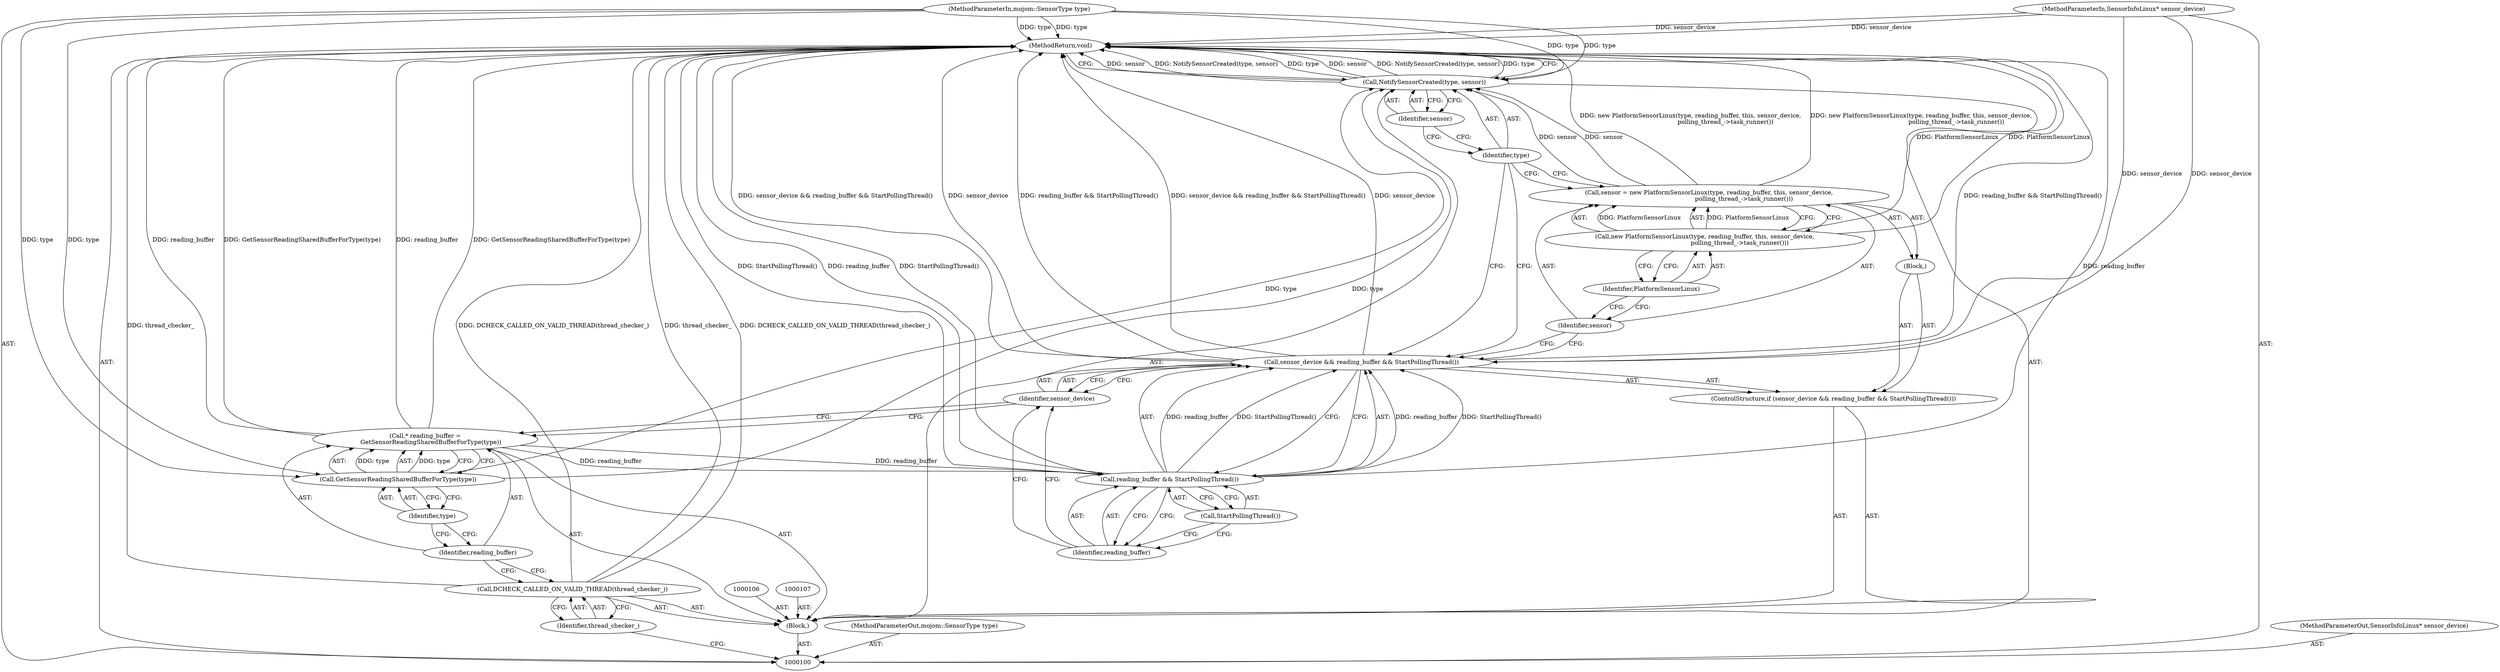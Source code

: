 digraph "0_Chrome_c0c8978849ac57e4ecd613ddc8ff7852a2054734_24" {
"1000126" [label="(MethodReturn,void)"];
"1000124" [label="(Identifier,type)"];
"1000125" [label="(Identifier,sensor)"];
"1000123" [label="(Call,NotifySensorCreated(type, sensor))"];
"1000101" [label="(MethodParameterIn,mojom::SensorType type)"];
"1000164" [label="(MethodParameterOut,mojom::SensorType type)"];
"1000103" [label="(Block,)"];
"1000102" [label="(MethodParameterIn,SensorInfoLinux* sensor_device)"];
"1000165" [label="(MethodParameterOut,SensorInfoLinux* sensor_device)"];
"1000104" [label="(Call,DCHECK_CALLED_ON_VALID_THREAD(thread_checker_))"];
"1000105" [label="(Identifier,thread_checker_)"];
"1000108" [label="(Call,* reading_buffer =\n      GetSensorReadingSharedBufferForType(type))"];
"1000109" [label="(Identifier,reading_buffer)"];
"1000111" [label="(Identifier,type)"];
"1000110" [label="(Call,GetSensorReadingSharedBufferForType(type))"];
"1000112" [label="(ControlStructure,if (sensor_device && reading_buffer && StartPollingThread()))"];
"1000115" [label="(Call,reading_buffer && StartPollingThread())"];
"1000116" [label="(Identifier,reading_buffer)"];
"1000117" [label="(Call,StartPollingThread())"];
"1000113" [label="(Call,sensor_device && reading_buffer && StartPollingThread())"];
"1000114" [label="(Identifier,sensor_device)"];
"1000118" [label="(Block,)"];
"1000121" [label="(Call,new PlatformSensorLinux(type, reading_buffer, this, sensor_device,\n                                     polling_thread_->task_runner()))"];
"1000122" [label="(Identifier,PlatformSensorLinux)"];
"1000119" [label="(Call,sensor = new PlatformSensorLinux(type, reading_buffer, this, sensor_device,\n                                     polling_thread_->task_runner()))"];
"1000120" [label="(Identifier,sensor)"];
"1000126" -> "1000100"  [label="AST: "];
"1000126" -> "1000123"  [label="CFG: "];
"1000115" -> "1000126"  [label="DDG: StartPollingThread()"];
"1000115" -> "1000126"  [label="DDG: reading_buffer"];
"1000123" -> "1000126"  [label="DDG: sensor"];
"1000123" -> "1000126"  [label="DDG: NotifySensorCreated(type, sensor)"];
"1000123" -> "1000126"  [label="DDG: type"];
"1000104" -> "1000126"  [label="DDG: DCHECK_CALLED_ON_VALID_THREAD(thread_checker_)"];
"1000104" -> "1000126"  [label="DDG: thread_checker_"];
"1000113" -> "1000126"  [label="DDG: sensor_device"];
"1000113" -> "1000126"  [label="DDG: reading_buffer && StartPollingThread()"];
"1000113" -> "1000126"  [label="DDG: sensor_device && reading_buffer && StartPollingThread()"];
"1000102" -> "1000126"  [label="DDG: sensor_device"];
"1000121" -> "1000126"  [label="DDG: PlatformSensorLinux"];
"1000108" -> "1000126"  [label="DDG: reading_buffer"];
"1000108" -> "1000126"  [label="DDG: GetSensorReadingSharedBufferForType(type)"];
"1000119" -> "1000126"  [label="DDG: new PlatformSensorLinux(type, reading_buffer, this, sensor_device,\n                                     polling_thread_->task_runner())"];
"1000101" -> "1000126"  [label="DDG: type"];
"1000124" -> "1000123"  [label="AST: "];
"1000124" -> "1000119"  [label="CFG: "];
"1000124" -> "1000113"  [label="CFG: "];
"1000125" -> "1000124"  [label="CFG: "];
"1000125" -> "1000123"  [label="AST: "];
"1000125" -> "1000124"  [label="CFG: "];
"1000123" -> "1000125"  [label="CFG: "];
"1000123" -> "1000103"  [label="AST: "];
"1000123" -> "1000125"  [label="CFG: "];
"1000124" -> "1000123"  [label="AST: "];
"1000125" -> "1000123"  [label="AST: "];
"1000126" -> "1000123"  [label="CFG: "];
"1000123" -> "1000126"  [label="DDG: sensor"];
"1000123" -> "1000126"  [label="DDG: NotifySensorCreated(type, sensor)"];
"1000123" -> "1000126"  [label="DDG: type"];
"1000110" -> "1000123"  [label="DDG: type"];
"1000101" -> "1000123"  [label="DDG: type"];
"1000119" -> "1000123"  [label="DDG: sensor"];
"1000101" -> "1000100"  [label="AST: "];
"1000101" -> "1000126"  [label="DDG: type"];
"1000101" -> "1000110"  [label="DDG: type"];
"1000101" -> "1000123"  [label="DDG: type"];
"1000164" -> "1000100"  [label="AST: "];
"1000103" -> "1000100"  [label="AST: "];
"1000104" -> "1000103"  [label="AST: "];
"1000106" -> "1000103"  [label="AST: "];
"1000107" -> "1000103"  [label="AST: "];
"1000108" -> "1000103"  [label="AST: "];
"1000112" -> "1000103"  [label="AST: "];
"1000123" -> "1000103"  [label="AST: "];
"1000102" -> "1000100"  [label="AST: "];
"1000102" -> "1000126"  [label="DDG: sensor_device"];
"1000102" -> "1000113"  [label="DDG: sensor_device"];
"1000165" -> "1000100"  [label="AST: "];
"1000104" -> "1000103"  [label="AST: "];
"1000104" -> "1000105"  [label="CFG: "];
"1000105" -> "1000104"  [label="AST: "];
"1000109" -> "1000104"  [label="CFG: "];
"1000104" -> "1000126"  [label="DDG: DCHECK_CALLED_ON_VALID_THREAD(thread_checker_)"];
"1000104" -> "1000126"  [label="DDG: thread_checker_"];
"1000105" -> "1000104"  [label="AST: "];
"1000105" -> "1000100"  [label="CFG: "];
"1000104" -> "1000105"  [label="CFG: "];
"1000108" -> "1000103"  [label="AST: "];
"1000108" -> "1000110"  [label="CFG: "];
"1000109" -> "1000108"  [label="AST: "];
"1000110" -> "1000108"  [label="AST: "];
"1000114" -> "1000108"  [label="CFG: "];
"1000108" -> "1000126"  [label="DDG: reading_buffer"];
"1000108" -> "1000126"  [label="DDG: GetSensorReadingSharedBufferForType(type)"];
"1000110" -> "1000108"  [label="DDG: type"];
"1000108" -> "1000115"  [label="DDG: reading_buffer"];
"1000109" -> "1000108"  [label="AST: "];
"1000109" -> "1000104"  [label="CFG: "];
"1000111" -> "1000109"  [label="CFG: "];
"1000111" -> "1000110"  [label="AST: "];
"1000111" -> "1000109"  [label="CFG: "];
"1000110" -> "1000111"  [label="CFG: "];
"1000110" -> "1000108"  [label="AST: "];
"1000110" -> "1000111"  [label="CFG: "];
"1000111" -> "1000110"  [label="AST: "];
"1000108" -> "1000110"  [label="CFG: "];
"1000110" -> "1000108"  [label="DDG: type"];
"1000101" -> "1000110"  [label="DDG: type"];
"1000110" -> "1000123"  [label="DDG: type"];
"1000112" -> "1000103"  [label="AST: "];
"1000113" -> "1000112"  [label="AST: "];
"1000118" -> "1000112"  [label="AST: "];
"1000115" -> "1000113"  [label="AST: "];
"1000115" -> "1000116"  [label="CFG: "];
"1000115" -> "1000117"  [label="CFG: "];
"1000116" -> "1000115"  [label="AST: "];
"1000117" -> "1000115"  [label="AST: "];
"1000113" -> "1000115"  [label="CFG: "];
"1000115" -> "1000126"  [label="DDG: StartPollingThread()"];
"1000115" -> "1000126"  [label="DDG: reading_buffer"];
"1000115" -> "1000113"  [label="DDG: reading_buffer"];
"1000115" -> "1000113"  [label="DDG: StartPollingThread()"];
"1000108" -> "1000115"  [label="DDG: reading_buffer"];
"1000116" -> "1000115"  [label="AST: "];
"1000116" -> "1000114"  [label="CFG: "];
"1000117" -> "1000116"  [label="CFG: "];
"1000115" -> "1000116"  [label="CFG: "];
"1000117" -> "1000115"  [label="AST: "];
"1000117" -> "1000116"  [label="CFG: "];
"1000115" -> "1000117"  [label="CFG: "];
"1000113" -> "1000112"  [label="AST: "];
"1000113" -> "1000114"  [label="CFG: "];
"1000113" -> "1000115"  [label="CFG: "];
"1000114" -> "1000113"  [label="AST: "];
"1000115" -> "1000113"  [label="AST: "];
"1000120" -> "1000113"  [label="CFG: "];
"1000124" -> "1000113"  [label="CFG: "];
"1000113" -> "1000126"  [label="DDG: sensor_device"];
"1000113" -> "1000126"  [label="DDG: reading_buffer && StartPollingThread()"];
"1000113" -> "1000126"  [label="DDG: sensor_device && reading_buffer && StartPollingThread()"];
"1000102" -> "1000113"  [label="DDG: sensor_device"];
"1000115" -> "1000113"  [label="DDG: reading_buffer"];
"1000115" -> "1000113"  [label="DDG: StartPollingThread()"];
"1000114" -> "1000113"  [label="AST: "];
"1000114" -> "1000108"  [label="CFG: "];
"1000116" -> "1000114"  [label="CFG: "];
"1000113" -> "1000114"  [label="CFG: "];
"1000118" -> "1000112"  [label="AST: "];
"1000119" -> "1000118"  [label="AST: "];
"1000121" -> "1000119"  [label="AST: "];
"1000121" -> "1000122"  [label="CFG: "];
"1000122" -> "1000121"  [label="AST: "];
"1000119" -> "1000121"  [label="CFG: "];
"1000121" -> "1000126"  [label="DDG: PlatformSensorLinux"];
"1000121" -> "1000119"  [label="DDG: PlatformSensorLinux"];
"1000122" -> "1000121"  [label="AST: "];
"1000122" -> "1000120"  [label="CFG: "];
"1000121" -> "1000122"  [label="CFG: "];
"1000119" -> "1000118"  [label="AST: "];
"1000119" -> "1000121"  [label="CFG: "];
"1000120" -> "1000119"  [label="AST: "];
"1000121" -> "1000119"  [label="AST: "];
"1000124" -> "1000119"  [label="CFG: "];
"1000119" -> "1000126"  [label="DDG: new PlatformSensorLinux(type, reading_buffer, this, sensor_device,\n                                     polling_thread_->task_runner())"];
"1000121" -> "1000119"  [label="DDG: PlatformSensorLinux"];
"1000119" -> "1000123"  [label="DDG: sensor"];
"1000120" -> "1000119"  [label="AST: "];
"1000120" -> "1000113"  [label="CFG: "];
"1000122" -> "1000120"  [label="CFG: "];
}
